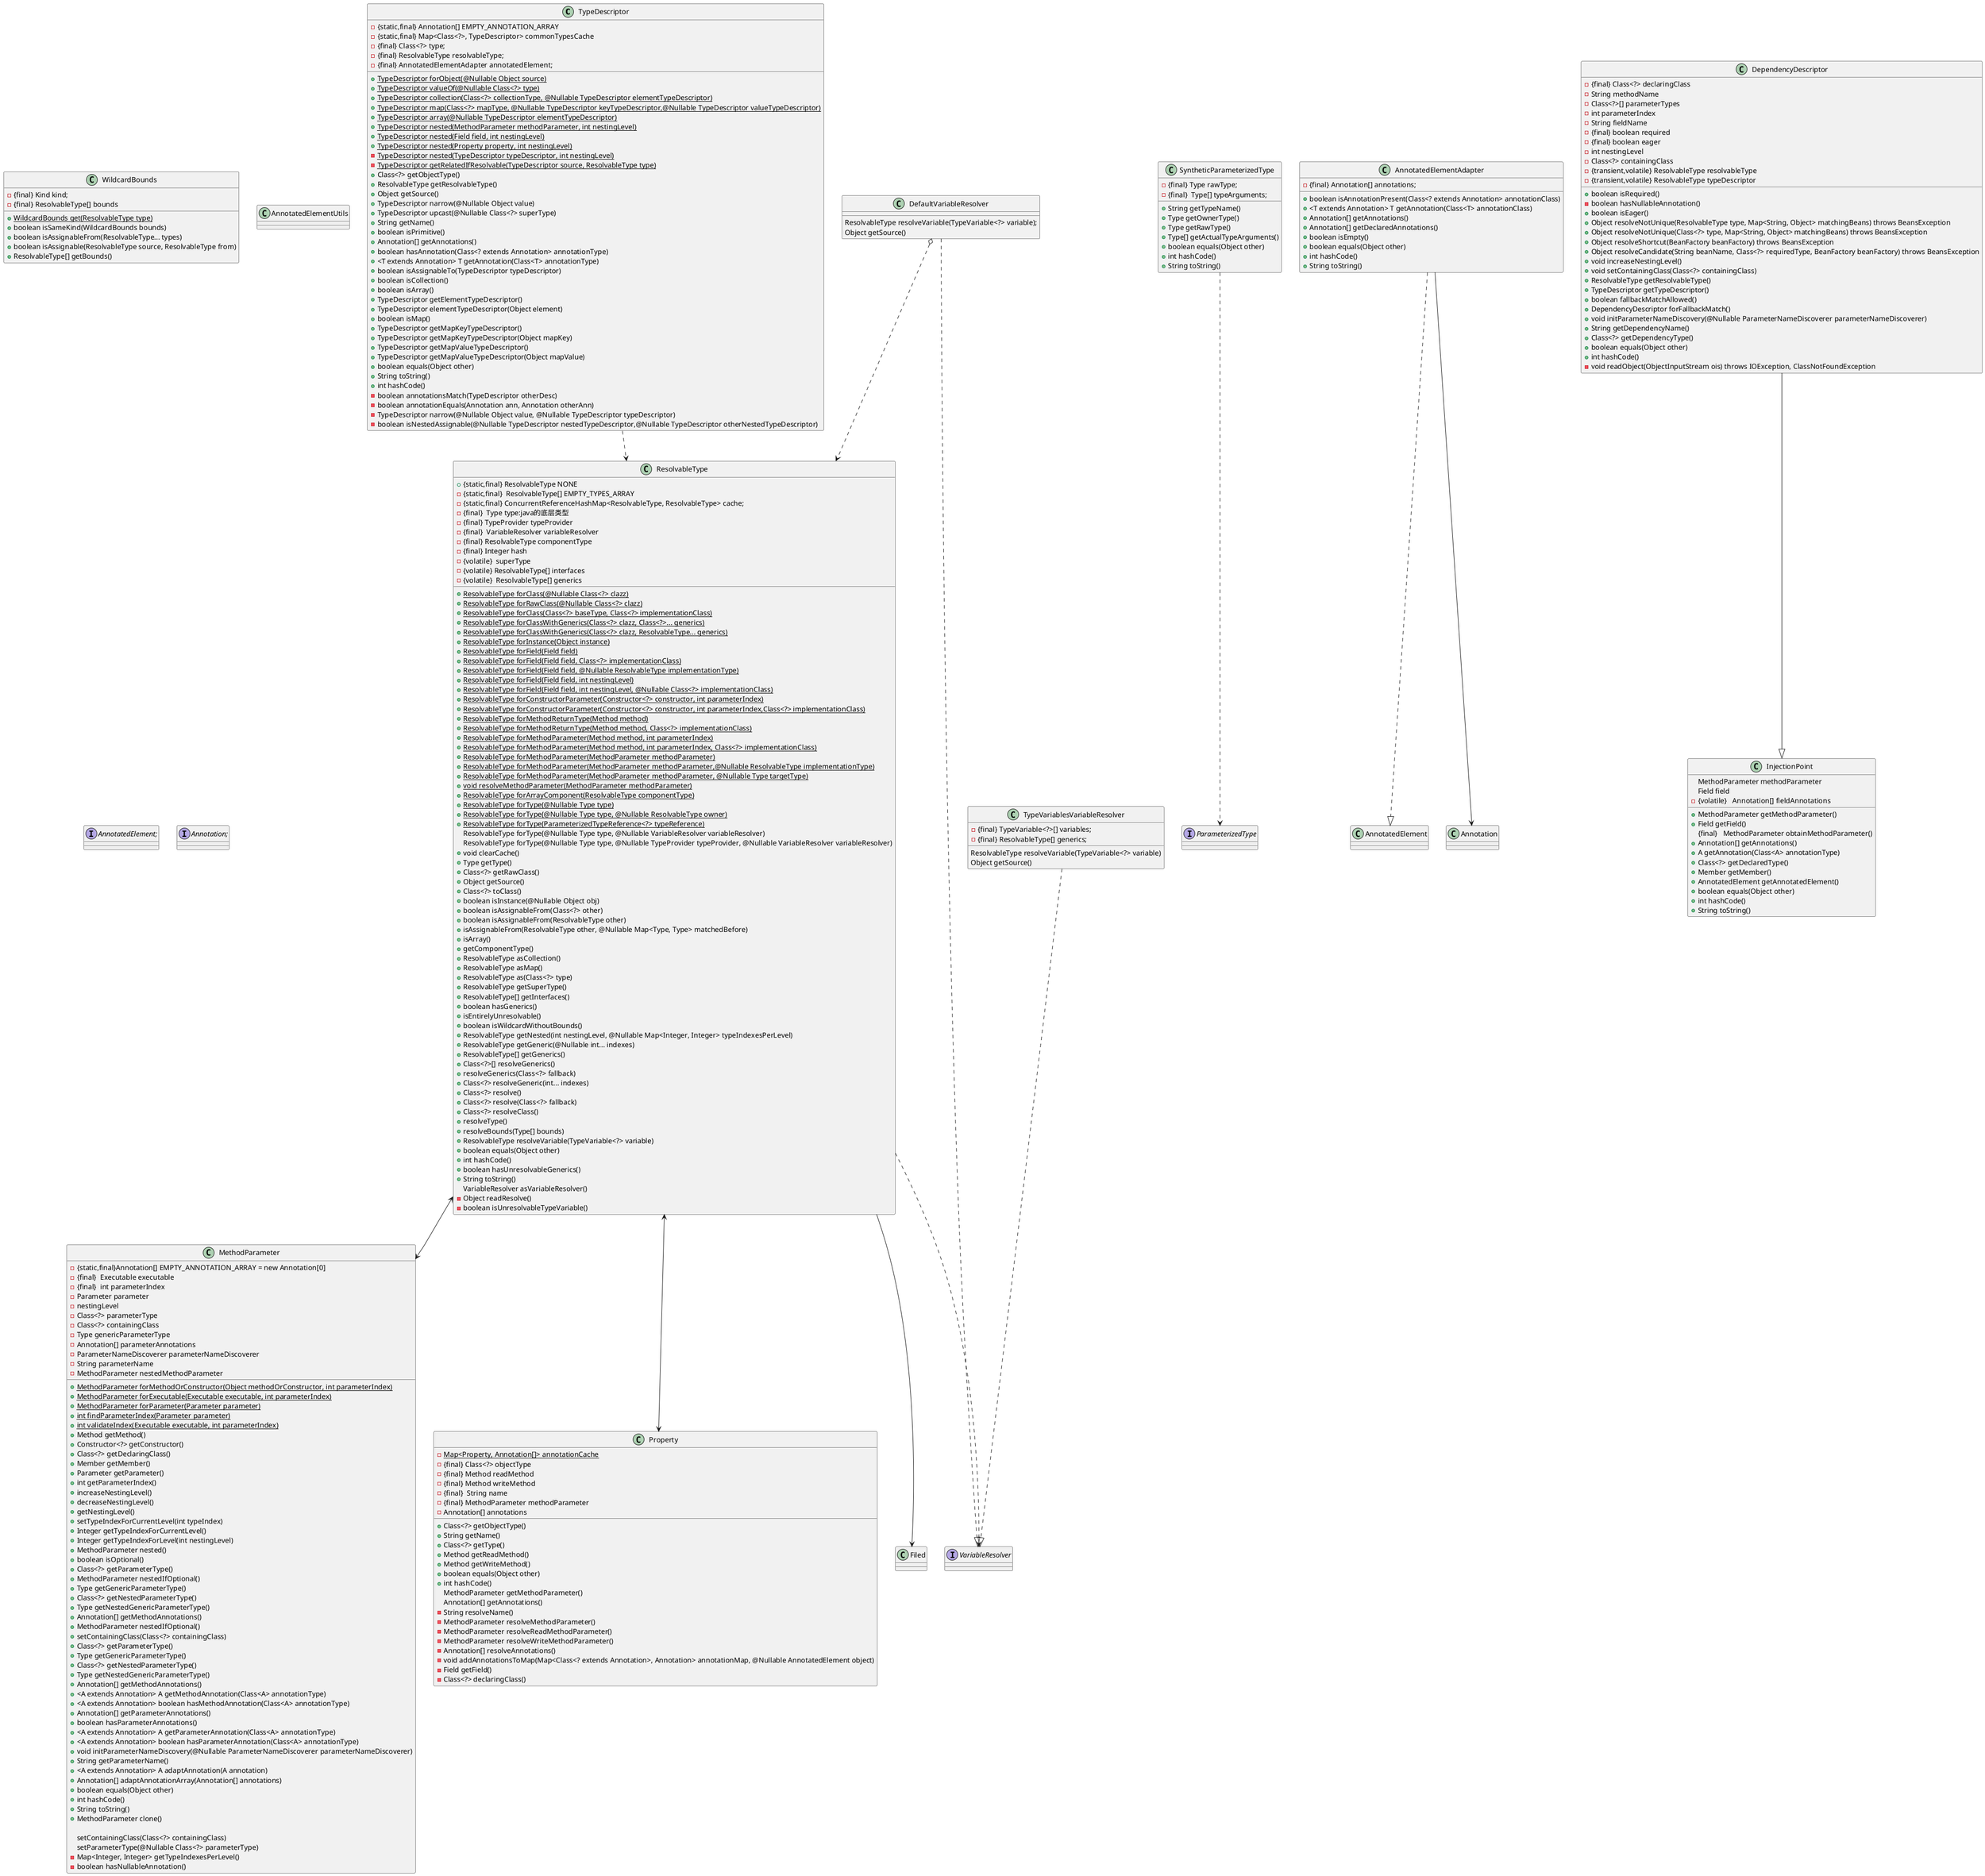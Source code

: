 @startuml

class TypeDescriptor{
  -{static,final} Annotation[] EMPTY_ANNOTATION_ARRAY
  -{static,final} Map<Class<?>, TypeDescriptor> commonTypesCache
  -{final} Class<?> type;
  -{final} ResolvableType resolvableType;
  -{final} AnnotatedElementAdapter annotatedElement;
  +{static}  TypeDescriptor forObject(@Nullable Object source)
  +{static}   TypeDescriptor valueOf(@Nullable Class<?> type)
  +{static}  TypeDescriptor collection(Class<?> collectionType, @Nullable TypeDescriptor elementTypeDescriptor)
  +{static} TypeDescriptor map(Class<?> mapType, @Nullable TypeDescriptor keyTypeDescriptor,@Nullable TypeDescriptor valueTypeDescriptor)
  +{static} TypeDescriptor array(@Nullable TypeDescriptor elementTypeDescriptor)
  +{static} TypeDescriptor nested(MethodParameter methodParameter, int nestingLevel)
  +{static}TypeDescriptor nested(Field field, int nestingLevel)
  +{static}TypeDescriptor nested(Property property, int nestingLevel)
  -{static}TypeDescriptor nested(TypeDescriptor typeDescriptor, int nestingLevel)
  -{static}TypeDescriptor getRelatedIfResolvable(TypeDescriptor source, ResolvableType type)
  +Class<?> getObjectType()
  +  ResolvableType getResolvableType()
  + Object getSource()
  + TypeDescriptor narrow(@Nullable Object value)
  + TypeDescriptor upcast(@Nullable Class<?> superType)
  +  String getName()
  + boolean isPrimitive()
  + Annotation[] getAnnotations()
  +  boolean hasAnnotation(Class<? extends Annotation> annotationType)
  + <T extends Annotation> T getAnnotation(Class<T> annotationType)
  + boolean isAssignableTo(TypeDescriptor typeDescriptor)
  + boolean isCollection()
  + boolean isArray()
  + TypeDescriptor getElementTypeDescriptor()
  +  TypeDescriptor elementTypeDescriptor(Object element)
  + boolean isMap()
  + TypeDescriptor getMapKeyTypeDescriptor()
  + TypeDescriptor getMapKeyTypeDescriptor(Object mapKey)
  + TypeDescriptor getMapValueTypeDescriptor()
  + TypeDescriptor getMapValueTypeDescriptor(Object mapValue)
  + boolean equals(Object other)
  + String toString()
  +  int hashCode()
  -  boolean annotationsMatch(TypeDescriptor otherDesc)
  -  boolean annotationEquals(Annotation ann, Annotation otherAnn)
  -  TypeDescriptor narrow(@Nullable Object value, @Nullable TypeDescriptor typeDescriptor)
  - boolean isNestedAssignable(@Nullable TypeDescriptor nestedTypeDescriptor,@Nullable TypeDescriptor otherNestedTypeDescriptor)


}
TypeDescriptor ..>ResolvableType

class ResolvableType{
  +{static,final} ResolvableType NONE
  -{static,final}  ResolvableType[] EMPTY_TYPES_ARRAY
  -{static,final} ConcurrentReferenceHashMap<ResolvableType, ResolvableType> cache;
  -{final}  Type type:java的底层类型
  -{final} TypeProvider typeProvider
  -{final}  VariableResolver variableResolver
  -{final} ResolvableType componentType
  -{final} Integer hash
  -{volatile}  superType
  -{volatile} ResolvableType[] interfaces
  -{volatile}  ResolvableType[] generics
  +{static} ResolvableType forClass(@Nullable Class<?> clazz)
  +{static}  ResolvableType forRawClass(@Nullable Class<?> clazz)
  +{static}  ResolvableType forClass(Class<?> baseType, Class<?> implementationClass)
  +{static} ResolvableType forClassWithGenerics(Class<?> clazz, Class<?>... generics)
  +{static} ResolvableType forClassWithGenerics(Class<?> clazz, ResolvableType... generics)
  +{static} ResolvableType forInstance(Object instance)
  +{static}  ResolvableType forField(Field field)
  +{static}  ResolvableType forField(Field field, Class<?> implementationClass)
  +{static} ResolvableType forField(Field field, @Nullable ResolvableType implementationType)
  +{static}  ResolvableType forField(Field field, int nestingLevel)
  +{static} ResolvableType forField(Field field, int nestingLevel, @Nullable Class<?> implementationClass)
  +{static}  ResolvableType forConstructorParameter(Constructor<?> constructor, int parameterIndex)
  +{static}  ResolvableType forConstructorParameter(Constructor<?> constructor, int parameterIndex,Class<?> implementationClass)
  +{static} ResolvableType forMethodReturnType(Method method)
  +{static} ResolvableType forMethodReturnType(Method method, Class<?> implementationClass)
  +{static} ResolvableType forMethodParameter(Method method, int parameterIndex)
  +{static}  ResolvableType forMethodParameter(Method method, int parameterIndex, Class<?> implementationClass)
  +{static} ResolvableType forMethodParameter(MethodParameter methodParameter)
  +{static} ResolvableType forMethodParameter(MethodParameter methodParameter,@Nullable ResolvableType implementationType)
  +{static} ResolvableType forMethodParameter(MethodParameter methodParameter, @Nullable Type targetType)
  +{static} void resolveMethodParameter(MethodParameter methodParameter)
  +{static}  ResolvableType forArrayComponent(ResolvableType componentType)
  +{static} ResolvableType forType(@Nullable Type type)
  +{static} ResolvableType forType(@Nullable Type type, @Nullable ResolvableType owner)
  +{static} ResolvableType forType(ParameterizedTypeReference<?> typeReference)
   ResolvableType forType(@Nullable Type type, @Nullable VariableResolver variableResolver)
   ResolvableType forType(@Nullable Type type, @Nullable TypeProvider typeProvider, @Nullable VariableResolver variableResolver)
  +void clearCache()
  + Type getType()
  +  Class<?> getRawClass()
  + Object getSource()
  +  Class<?> toClass()
  + boolean isInstance(@Nullable Object obj)
  + boolean isAssignableFrom(Class<?> other)
  + boolean isAssignableFrom(ResolvableType other)
  +  isAssignableFrom(ResolvableType other, @Nullable Map<Type, Type> matchedBefore)
  + isArray()
  +  getComponentType()
  +  ResolvableType asCollection()
  + ResolvableType asMap()
  + ResolvableType as(Class<?> type)
  + ResolvableType getSuperType()
  + ResolvableType[] getInterfaces()
  + boolean hasGenerics()
  + isEntirelyUnresolvable()
  + boolean isWildcardWithoutBounds()
  +  ResolvableType getNested(int nestingLevel, @Nullable Map<Integer, Integer> typeIndexesPerLevel)
  + ResolvableType getGeneric(@Nullable int... indexes)
  + ResolvableType[] getGenerics()
  + Class<?>[] resolveGenerics()
  + resolveGenerics(Class<?> fallback)
  + Class<?> resolveGeneric(int... indexes)
  + Class<?> resolve()
  + Class<?> resolve(Class<?> fallback)
  + Class<?> resolveClass()
  + resolveType()
  + resolveBounds(Type[] bounds)
  + ResolvableType resolveVariable(TypeVariable<?> variable)
  + boolean equals(Object other)
  + int hashCode()
  + boolean hasUnresolvableGenerics()
  + String toString()
  VariableResolver asVariableResolver()
  -Object readResolve()
  - boolean isUnresolvableTypeVariable()
}

class DefaultVariableResolver{
ResolvableType resolveVariable(TypeVariable<?> variable);
Object getSource()
}
class TypeVariablesVariableResolver{
  -{final} TypeVariable<?>[] variables;
  -{final} ResolvableType[] generics;
  ResolvableType resolveVariable(TypeVariable<?> variable)
  Object getSource()
}
class SyntheticParameterizedType{
  -{final} Type rawType;
  -{final}  Type[] typeArguments;
  + String getTypeName()
  + Type getOwnerType()
  + Type getRawType()
  + Type[] getActualTypeArguments()
  + boolean equals(Object other)
  +  int hashCode()
  +  String toString()
}
class WildcardBounds{
  -{final} Kind kind;
  -{final} ResolvableType[] bounds
  +{static}  WildcardBounds get(ResolvableType type)
  + boolean isSameKind(WildcardBounds bounds)
  + boolean isAssignableFrom(ResolvableType... types)
  + boolean isAssignable(ResolvableType source, ResolvableType from)
  + ResolvableType[] getBounds()
}
class MethodParameter{
  -{static,final}Annotation[] EMPTY_ANNOTATION_ARRAY = new Annotation[0]
  -{final}  Executable executable
  -{final}  int parameterIndex
  - Parameter parameter
  - nestingLevel
  - Class<?> parameterType
  - Class<?> containingClass
  - Type genericParameterType
  - Annotation[] parameterAnnotations
  - ParameterNameDiscoverer parameterNameDiscoverer
  - String parameterName
  -  MethodParameter nestedMethodParameter
  + {static} MethodParameter forMethodOrConstructor(Object methodOrConstructor, int parameterIndex)
  + {static} MethodParameter forExecutable(Executable executable, int parameterIndex)
  + {static} MethodParameter forParameter(Parameter parameter)
  + {static} int findParameterIndex(Parameter parameter)
  + {static} int validateIndex(Executable executable, int parameterIndex)
  + Method getMethod()
  + Constructor<?> getConstructor()
  +  Class<?> getDeclaringClass()
  + Member getMember()
  + Parameter getParameter()
  + int getParameterIndex()
  + increaseNestingLevel()
  + decreaseNestingLevel()
  + getNestingLevel()
  + setTypeIndexForCurrentLevel(int typeIndex)
  + Integer getTypeIndexForCurrentLevel()
  + Integer getTypeIndexForLevel(int nestingLevel)
  + MethodParameter nested()
  + boolean isOptional()
  + Class<?> getParameterType()
  + MethodParameter nestedIfOptional()
  + Type getGenericParameterType()
  + Class<?> getNestedParameterType()
  + Type getNestedGenericParameterType()
  + Annotation[] getMethodAnnotations()
  + MethodParameter nestedIfOptional()
  + setContainingClass(Class<?> containingClass)
  + Class<?> getParameterType()
  + Type getGenericParameterType()
  + Class<?> getNestedParameterType()
  + Type getNestedGenericParameterType()
  + Annotation[] getMethodAnnotations()
  +  <A extends Annotation> A getMethodAnnotation(Class<A> annotationType)
  + <A extends Annotation> boolean hasMethodAnnotation(Class<A> annotationType)
  + Annotation[] getParameterAnnotations()
  +  boolean hasParameterAnnotations()
  + <A extends Annotation> A getParameterAnnotation(Class<A> annotationType)
  + <A extends Annotation> boolean hasParameterAnnotation(Class<A> annotationType)
  + void initParameterNameDiscovery(@Nullable ParameterNameDiscoverer parameterNameDiscoverer)
  +  String getParameterName()
  + <A extends Annotation> A adaptAnnotation(A annotation)
  + Annotation[] adaptAnnotationArray(Annotation[] annotations)
  + boolean equals(Object other)
  + int hashCode()
  + String toString()
  + MethodParameter clone()

    setContainingClass(Class<?> containingClass)
    setParameterType(@Nullable Class<?> parameterType)
  - Map<Integer, Integer> getTypeIndexesPerLevel()
  - boolean hasNullableAnnotation()



}
class Property{
    -{static}  Map<Property, Annotation[]> annotationCache
    -{final} Class<?> objectType
    -{final} Method readMethod
    -{final} Method writeMethod
    -{final}  String name
    -{final} MethodParameter methodParameter
    - Annotation[] annotations
    + Class<?> getObjectType()
    + String getName()
    + Class<?> getType()
    + Method getReadMethod()
    + Method getWriteMethod()
    + boolean equals(Object other)
    + int hashCode()
      MethodParameter getMethodParameter()
      Annotation[] getAnnotations()
    - String resolveName()
    - MethodParameter resolveMethodParameter()
    - MethodParameter resolveReadMethodParameter()
    - MethodParameter resolveWriteMethodParameter()
    - Annotation[] resolveAnnotations()
    - void addAnnotationsToMap(Map<Class<? extends Annotation>, Annotation> annotationMap, @Nullable AnnotatedElement object)
    - Field getField()
    - Class<?> declaringClass()

}
class AnnotatedElementUtils{
}
class AnnotatedElementAdapter{
  -{final} Annotation[] annotations;
  + boolean isAnnotationPresent(Class<? extends Annotation> annotationClass)
  +  <T extends Annotation> T getAnnotation(Class<T> annotationClass)
  + Annotation[] getAnnotations()
  + Annotation[] getDeclaredAnnotations()
  +  boolean isEmpty()
  + boolean equals(Object other)
  + int hashCode()
  + String toString()
}
class DependencyDescriptor{
  - {final} Class<?> declaringClass
  - String methodName
  - Class<?>[] parameterTypes
  - int parameterIndex
  - String fieldName
  - {final} boolean required
  - {final} boolean eager
  - int nestingLevel
  - Class<?> containingClass
  - {transient,volatile} ResolvableType resolvableType
  - {transient,volatile} ResolvableType typeDescriptor
  + boolean isRequired()
  - boolean hasNullableAnnotation()
  + boolean isEager()
  + Object resolveNotUnique(ResolvableType type, Map<String, Object> matchingBeans) throws BeansException
  + Object resolveNotUnique(Class<?> type, Map<String, Object> matchingBeans) throws BeansException
  + Object resolveShortcut(BeanFactory beanFactory) throws BeansException
  + Object resolveCandidate(String beanName, Class<?> requiredType, BeanFactory beanFactory) throws BeansException
  + void increaseNestingLevel()
  + void setContainingClass(Class<?> containingClass)
  + ResolvableType getResolvableType()
  + TypeDescriptor getTypeDescriptor()
  + boolean fallbackMatchAllowed()
  + DependencyDescriptor forFallbackMatch()
  + void initParameterNameDiscovery(@Nullable ParameterNameDiscoverer parameterNameDiscoverer)
  + String getDependencyName()
  + Class<?> getDependencyType()
  + boolean equals(Object other)
  + int hashCode()
  - void readObject(ObjectInputStream ois) throws IOException, ClassNotFoundException
}
class InjectionPoint{
    MethodParameter methodParameter
    Field field
  - {volatile}   Annotation[] fieldAnnotations
  + MethodParameter getMethodParameter()
  + Field getField()
    {final}   MethodParameter obtainMethodParameter()
  + Annotation[] getAnnotations()
  + A getAnnotation(Class<A> annotationType)
  + Class<?> getDeclaredType()
  + Member getMember()
  + AnnotatedElement getAnnotatedElement()
  + boolean equals(Object other)
  + int hashCode()
  + String toString()
}
interface AnnotatedElement;
interface Annotation;
interface VariableResolver
interface ParameterizedType
AnnotatedElementAdapter ..|>AnnotatedElement
AnnotatedElementAdapter -->Annotation
ResolvableType <-->MethodParameter
ResolvableType <-->Property
ResolvableType -->Filed
ResolvableType ..>VariableResolver
DefaultVariableResolver ..|>VariableResolver
TypeVariablesVariableResolver ..|>VariableResolver
DefaultVariableResolver o..>ResolvableType
SyntheticParameterizedType ..>ParameterizedType
DependencyDescriptor --|>InjectionPoint
@enduml